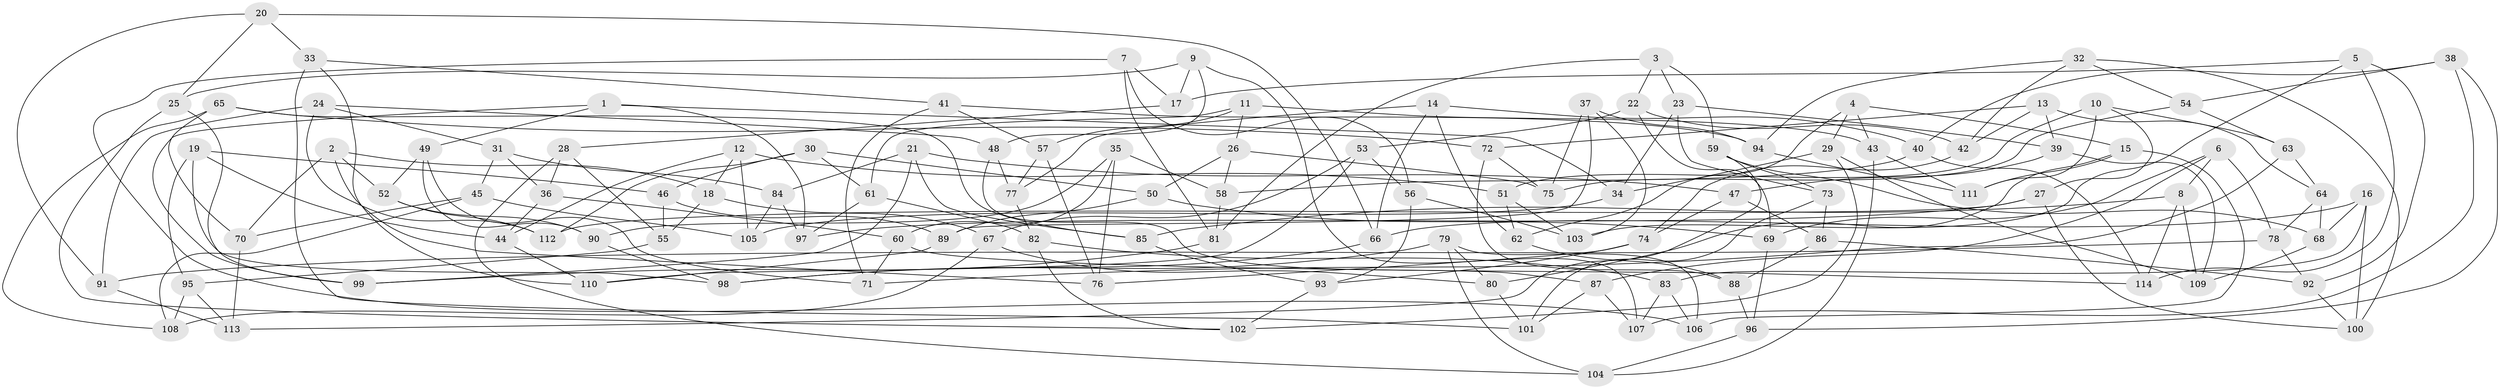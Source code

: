 // coarse degree distribution, {4: 0.5569620253164557, 6: 0.4430379746835443}
// Generated by graph-tools (version 1.1) at 2025/24/03/03/25 07:24:23]
// undirected, 114 vertices, 228 edges
graph export_dot {
graph [start="1"]
  node [color=gray90,style=filled];
  1;
  2;
  3;
  4;
  5;
  6;
  7;
  8;
  9;
  10;
  11;
  12;
  13;
  14;
  15;
  16;
  17;
  18;
  19;
  20;
  21;
  22;
  23;
  24;
  25;
  26;
  27;
  28;
  29;
  30;
  31;
  32;
  33;
  34;
  35;
  36;
  37;
  38;
  39;
  40;
  41;
  42;
  43;
  44;
  45;
  46;
  47;
  48;
  49;
  50;
  51;
  52;
  53;
  54;
  55;
  56;
  57;
  58;
  59;
  60;
  61;
  62;
  63;
  64;
  65;
  66;
  67;
  68;
  69;
  70;
  71;
  72;
  73;
  74;
  75;
  76;
  77;
  78;
  79;
  80;
  81;
  82;
  83;
  84;
  85;
  86;
  87;
  88;
  89;
  90;
  91;
  92;
  93;
  94;
  95;
  96;
  97;
  98;
  99;
  100;
  101;
  102;
  103;
  104;
  105;
  106;
  107;
  108;
  109;
  110;
  111;
  112;
  113;
  114;
  1 -- 34;
  1 -- 49;
  1 -- 99;
  1 -- 97;
  2 -- 70;
  2 -- 76;
  2 -- 52;
  2 -- 18;
  3 -- 22;
  3 -- 23;
  3 -- 81;
  3 -- 59;
  4 -- 43;
  4 -- 29;
  4 -- 62;
  4 -- 15;
  5 -- 92;
  5 -- 103;
  5 -- 17;
  5 -- 114;
  6 -- 8;
  6 -- 87;
  6 -- 69;
  6 -- 78;
  7 -- 17;
  7 -- 81;
  7 -- 56;
  7 -- 106;
  8 -- 109;
  8 -- 85;
  8 -- 114;
  9 -- 107;
  9 -- 48;
  9 -- 25;
  9 -- 17;
  10 -- 51;
  10 -- 111;
  10 -- 27;
  10 -- 63;
  11 -- 43;
  11 -- 57;
  11 -- 26;
  11 -- 61;
  12 -- 105;
  12 -- 44;
  12 -- 51;
  12 -- 18;
  13 -- 64;
  13 -- 72;
  13 -- 39;
  13 -- 42;
  14 -- 77;
  14 -- 40;
  14 -- 66;
  14 -- 62;
  15 -- 111;
  15 -- 106;
  15 -- 80;
  16 -- 100;
  16 -- 83;
  16 -- 68;
  16 -- 66;
  17 -- 28;
  18 -- 67;
  18 -- 55;
  19 -- 46;
  19 -- 44;
  19 -- 98;
  19 -- 95;
  20 -- 33;
  20 -- 66;
  20 -- 25;
  20 -- 91;
  21 -- 99;
  21 -- 47;
  21 -- 84;
  21 -- 85;
  22 -- 53;
  22 -- 42;
  22 -- 69;
  23 -- 39;
  23 -- 34;
  23 -- 73;
  24 -- 48;
  24 -- 31;
  24 -- 112;
  24 -- 91;
  25 -- 102;
  25 -- 99;
  26 -- 50;
  26 -- 58;
  26 -- 75;
  27 -- 97;
  27 -- 112;
  27 -- 100;
  28 -- 104;
  28 -- 36;
  28 -- 55;
  29 -- 34;
  29 -- 102;
  29 -- 109;
  30 -- 112;
  30 -- 61;
  30 -- 50;
  30 -- 46;
  31 -- 84;
  31 -- 45;
  31 -- 36;
  32 -- 94;
  32 -- 54;
  32 -- 42;
  32 -- 100;
  33 -- 41;
  33 -- 101;
  33 -- 110;
  34 -- 105;
  35 -- 60;
  35 -- 58;
  35 -- 76;
  35 -- 90;
  36 -- 44;
  36 -- 60;
  37 -- 75;
  37 -- 103;
  37 -- 94;
  37 -- 89;
  38 -- 96;
  38 -- 40;
  38 -- 54;
  38 -- 107;
  39 -- 47;
  39 -- 109;
  40 -- 114;
  40 -- 58;
  41 -- 71;
  41 -- 94;
  41 -- 57;
  42 -- 74;
  43 -- 111;
  43 -- 104;
  44 -- 110;
  45 -- 70;
  45 -- 108;
  45 -- 105;
  46 -- 55;
  46 -- 89;
  47 -- 74;
  47 -- 86;
  48 -- 87;
  48 -- 77;
  49 -- 52;
  49 -- 71;
  49 -- 90;
  50 -- 89;
  50 -- 69;
  51 -- 62;
  51 -- 103;
  52 -- 112;
  52 -- 90;
  53 -- 56;
  53 -- 110;
  53 -- 67;
  54 -- 63;
  54 -- 75;
  55 -- 95;
  56 -- 103;
  56 -- 93;
  57 -- 77;
  57 -- 76;
  58 -- 81;
  59 -- 73;
  59 -- 68;
  59 -- 113;
  60 -- 114;
  60 -- 71;
  61 -- 82;
  61 -- 97;
  62 -- 88;
  63 -- 64;
  63 -- 71;
  64 -- 78;
  64 -- 68;
  65 -- 70;
  65 -- 108;
  65 -- 72;
  65 -- 85;
  66 -- 98;
  67 -- 108;
  67 -- 80;
  68 -- 109;
  69 -- 96;
  70 -- 113;
  72 -- 75;
  72 -- 88;
  73 -- 86;
  73 -- 101;
  74 -- 76;
  74 -- 93;
  77 -- 82;
  78 -- 92;
  78 -- 91;
  79 -- 98;
  79 -- 80;
  79 -- 104;
  79 -- 106;
  80 -- 101;
  81 -- 99;
  82 -- 102;
  82 -- 83;
  83 -- 107;
  83 -- 106;
  84 -- 105;
  84 -- 97;
  85 -- 93;
  86 -- 92;
  86 -- 88;
  87 -- 101;
  87 -- 107;
  88 -- 96;
  89 -- 110;
  90 -- 98;
  91 -- 113;
  92 -- 100;
  93 -- 102;
  94 -- 111;
  95 -- 113;
  95 -- 108;
  96 -- 104;
}
